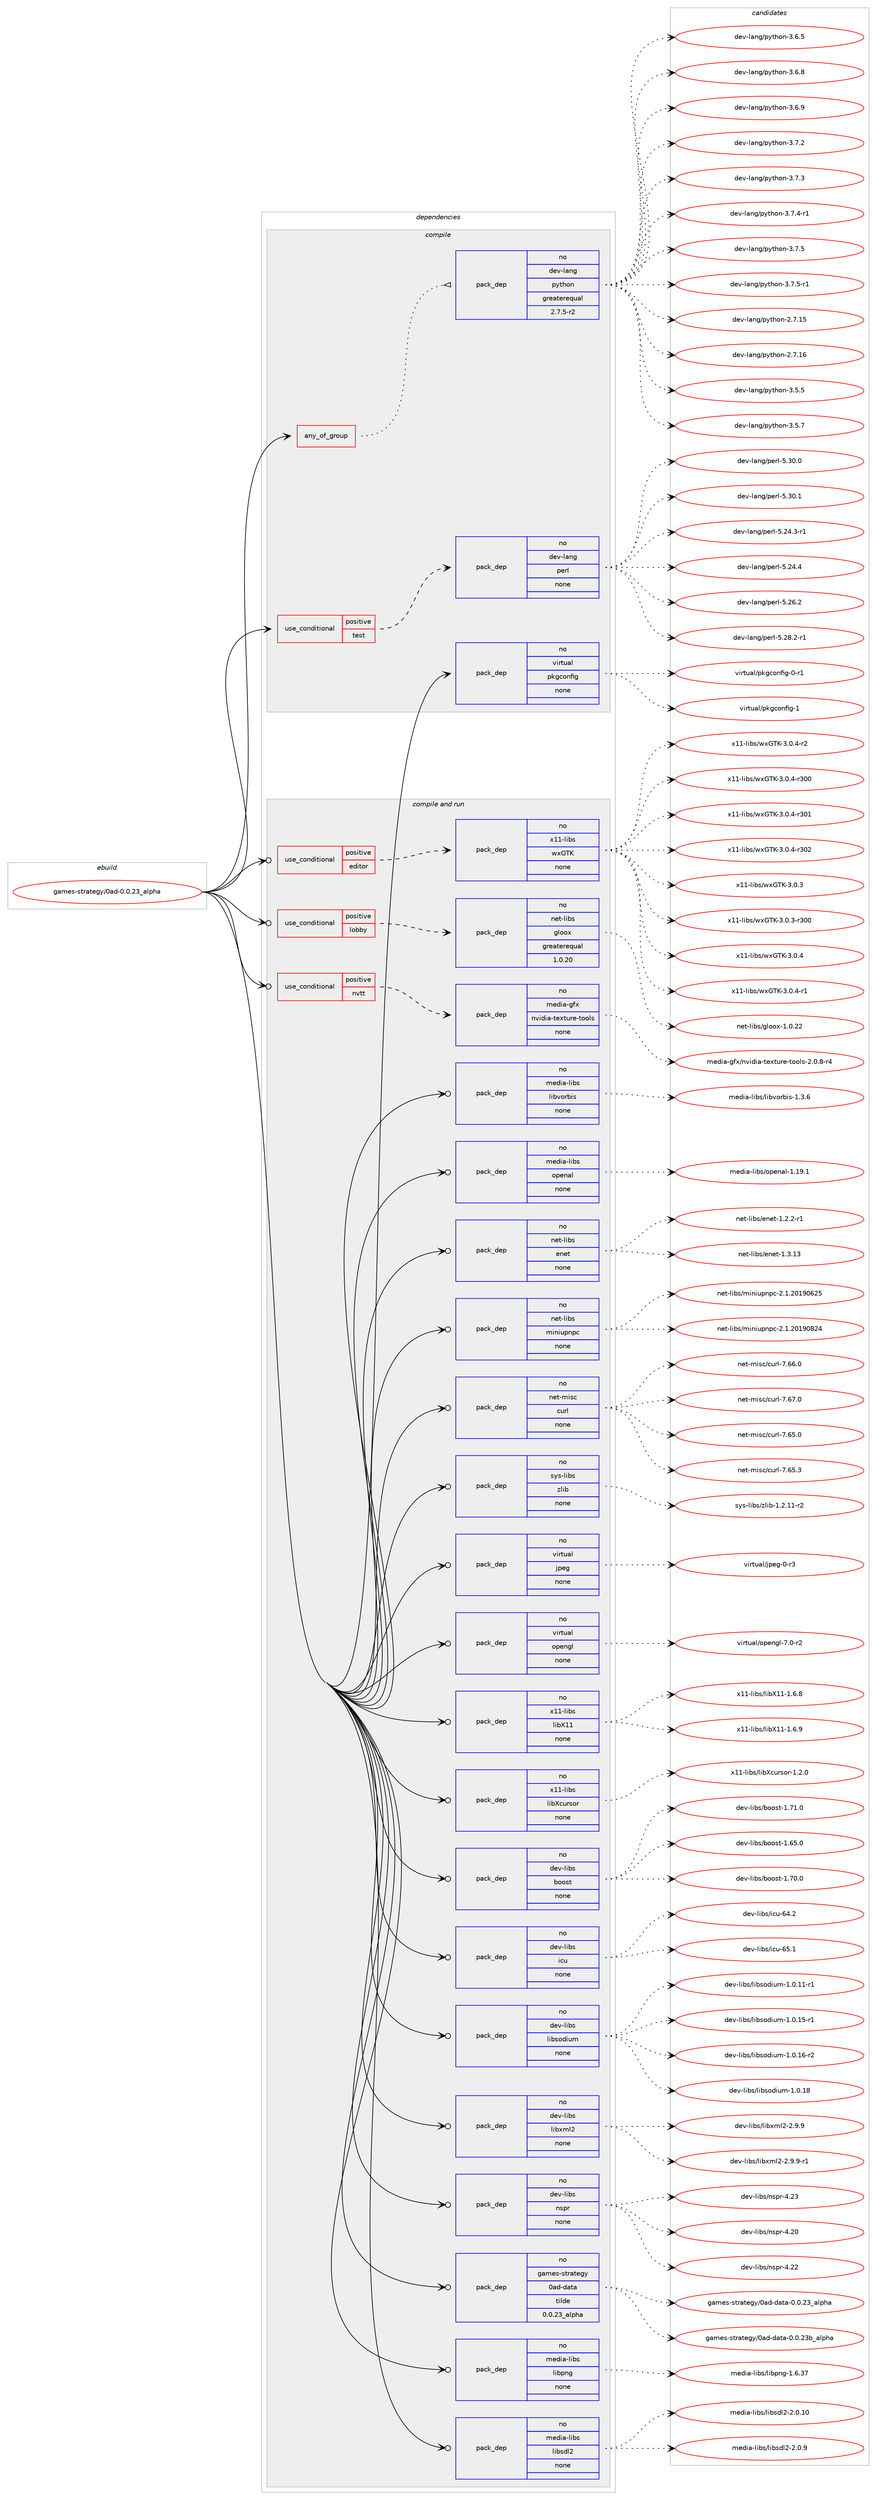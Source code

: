 digraph prolog {

# *************
# Graph options
# *************

newrank=true;
concentrate=true;
compound=true;
graph [rankdir=LR,fontname=Helvetica,fontsize=10,ranksep=1.5];#, ranksep=2.5, nodesep=0.2];
edge  [arrowhead=vee];
node  [fontname=Helvetica,fontsize=10];

# **********
# The ebuild
# **********

subgraph cluster_leftcol {
color=gray;
rank=same;
label=<<i>ebuild</i>>;
id [label="games-strategy/0ad-0.0.23_alpha", color=red, width=4, href="../games-strategy/0ad-0.0.23_alpha.svg"];
}

# ****************
# The dependencies
# ****************

subgraph cluster_midcol {
color=gray;
label=<<i>dependencies</i>>;
subgraph cluster_compile {
fillcolor="#eeeeee";
style=filled;
label=<<i>compile</i>>;
subgraph any12139 {
dependency743375 [label=<<TABLE BORDER="0" CELLBORDER="1" CELLSPACING="0" CELLPADDING="4"><TR><TD CELLPADDING="10">any_of_group</TD></TR></TABLE>>, shape=none, color=red];subgraph pack545620 {
dependency743376 [label=<<TABLE BORDER="0" CELLBORDER="1" CELLSPACING="0" CELLPADDING="4" WIDTH="220"><TR><TD ROWSPAN="6" CELLPADDING="30">pack_dep</TD></TR><TR><TD WIDTH="110">no</TD></TR><TR><TD>dev-lang</TD></TR><TR><TD>python</TD></TR><TR><TD>greaterequal</TD></TR><TR><TD>2.7.5-r2</TD></TR></TABLE>>, shape=none, color=blue];
}
dependency743375:e -> dependency743376:w [weight=20,style="dotted",arrowhead="oinv"];
}
id:e -> dependency743375:w [weight=20,style="solid",arrowhead="vee"];
subgraph cond185237 {
dependency743377 [label=<<TABLE BORDER="0" CELLBORDER="1" CELLSPACING="0" CELLPADDING="4"><TR><TD ROWSPAN="3" CELLPADDING="10">use_conditional</TD></TR><TR><TD>positive</TD></TR><TR><TD>test</TD></TR></TABLE>>, shape=none, color=red];
subgraph pack545621 {
dependency743378 [label=<<TABLE BORDER="0" CELLBORDER="1" CELLSPACING="0" CELLPADDING="4" WIDTH="220"><TR><TD ROWSPAN="6" CELLPADDING="30">pack_dep</TD></TR><TR><TD WIDTH="110">no</TD></TR><TR><TD>dev-lang</TD></TR><TR><TD>perl</TD></TR><TR><TD>none</TD></TR><TR><TD></TD></TR></TABLE>>, shape=none, color=blue];
}
dependency743377:e -> dependency743378:w [weight=20,style="dashed",arrowhead="vee"];
}
id:e -> dependency743377:w [weight=20,style="solid",arrowhead="vee"];
subgraph pack545622 {
dependency743379 [label=<<TABLE BORDER="0" CELLBORDER="1" CELLSPACING="0" CELLPADDING="4" WIDTH="220"><TR><TD ROWSPAN="6" CELLPADDING="30">pack_dep</TD></TR><TR><TD WIDTH="110">no</TD></TR><TR><TD>virtual</TD></TR><TR><TD>pkgconfig</TD></TR><TR><TD>none</TD></TR><TR><TD></TD></TR></TABLE>>, shape=none, color=blue];
}
id:e -> dependency743379:w [weight=20,style="solid",arrowhead="vee"];
}
subgraph cluster_compileandrun {
fillcolor="#eeeeee";
style=filled;
label=<<i>compile and run</i>>;
subgraph cond185238 {
dependency743380 [label=<<TABLE BORDER="0" CELLBORDER="1" CELLSPACING="0" CELLPADDING="4"><TR><TD ROWSPAN="3" CELLPADDING="10">use_conditional</TD></TR><TR><TD>positive</TD></TR><TR><TD>editor</TD></TR></TABLE>>, shape=none, color=red];
subgraph pack545623 {
dependency743381 [label=<<TABLE BORDER="0" CELLBORDER="1" CELLSPACING="0" CELLPADDING="4" WIDTH="220"><TR><TD ROWSPAN="6" CELLPADDING="30">pack_dep</TD></TR><TR><TD WIDTH="110">no</TD></TR><TR><TD>x11-libs</TD></TR><TR><TD>wxGTK</TD></TR><TR><TD>none</TD></TR><TR><TD></TD></TR></TABLE>>, shape=none, color=blue];
}
dependency743380:e -> dependency743381:w [weight=20,style="dashed",arrowhead="vee"];
}
id:e -> dependency743380:w [weight=20,style="solid",arrowhead="odotvee"];
subgraph cond185239 {
dependency743382 [label=<<TABLE BORDER="0" CELLBORDER="1" CELLSPACING="0" CELLPADDING="4"><TR><TD ROWSPAN="3" CELLPADDING="10">use_conditional</TD></TR><TR><TD>positive</TD></TR><TR><TD>lobby</TD></TR></TABLE>>, shape=none, color=red];
subgraph pack545624 {
dependency743383 [label=<<TABLE BORDER="0" CELLBORDER="1" CELLSPACING="0" CELLPADDING="4" WIDTH="220"><TR><TD ROWSPAN="6" CELLPADDING="30">pack_dep</TD></TR><TR><TD WIDTH="110">no</TD></TR><TR><TD>net-libs</TD></TR><TR><TD>gloox</TD></TR><TR><TD>greaterequal</TD></TR><TR><TD>1.0.20</TD></TR></TABLE>>, shape=none, color=blue];
}
dependency743382:e -> dependency743383:w [weight=20,style="dashed",arrowhead="vee"];
}
id:e -> dependency743382:w [weight=20,style="solid",arrowhead="odotvee"];
subgraph cond185240 {
dependency743384 [label=<<TABLE BORDER="0" CELLBORDER="1" CELLSPACING="0" CELLPADDING="4"><TR><TD ROWSPAN="3" CELLPADDING="10">use_conditional</TD></TR><TR><TD>positive</TD></TR><TR><TD>nvtt</TD></TR></TABLE>>, shape=none, color=red];
subgraph pack545625 {
dependency743385 [label=<<TABLE BORDER="0" CELLBORDER="1" CELLSPACING="0" CELLPADDING="4" WIDTH="220"><TR><TD ROWSPAN="6" CELLPADDING="30">pack_dep</TD></TR><TR><TD WIDTH="110">no</TD></TR><TR><TD>media-gfx</TD></TR><TR><TD>nvidia-texture-tools</TD></TR><TR><TD>none</TD></TR><TR><TD></TD></TR></TABLE>>, shape=none, color=blue];
}
dependency743384:e -> dependency743385:w [weight=20,style="dashed",arrowhead="vee"];
}
id:e -> dependency743384:w [weight=20,style="solid",arrowhead="odotvee"];
subgraph pack545626 {
dependency743386 [label=<<TABLE BORDER="0" CELLBORDER="1" CELLSPACING="0" CELLPADDING="4" WIDTH="220"><TR><TD ROWSPAN="6" CELLPADDING="30">pack_dep</TD></TR><TR><TD WIDTH="110">no</TD></TR><TR><TD>dev-libs</TD></TR><TR><TD>boost</TD></TR><TR><TD>none</TD></TR><TR><TD></TD></TR></TABLE>>, shape=none, color=blue];
}
id:e -> dependency743386:w [weight=20,style="solid",arrowhead="odotvee"];
subgraph pack545627 {
dependency743387 [label=<<TABLE BORDER="0" CELLBORDER="1" CELLSPACING="0" CELLPADDING="4" WIDTH="220"><TR><TD ROWSPAN="6" CELLPADDING="30">pack_dep</TD></TR><TR><TD WIDTH="110">no</TD></TR><TR><TD>dev-libs</TD></TR><TR><TD>icu</TD></TR><TR><TD>none</TD></TR><TR><TD></TD></TR></TABLE>>, shape=none, color=blue];
}
id:e -> dependency743387:w [weight=20,style="solid",arrowhead="odotvee"];
subgraph pack545628 {
dependency743388 [label=<<TABLE BORDER="0" CELLBORDER="1" CELLSPACING="0" CELLPADDING="4" WIDTH="220"><TR><TD ROWSPAN="6" CELLPADDING="30">pack_dep</TD></TR><TR><TD WIDTH="110">no</TD></TR><TR><TD>dev-libs</TD></TR><TR><TD>libsodium</TD></TR><TR><TD>none</TD></TR><TR><TD></TD></TR></TABLE>>, shape=none, color=blue];
}
id:e -> dependency743388:w [weight=20,style="solid",arrowhead="odotvee"];
subgraph pack545629 {
dependency743389 [label=<<TABLE BORDER="0" CELLBORDER="1" CELLSPACING="0" CELLPADDING="4" WIDTH="220"><TR><TD ROWSPAN="6" CELLPADDING="30">pack_dep</TD></TR><TR><TD WIDTH="110">no</TD></TR><TR><TD>dev-libs</TD></TR><TR><TD>libxml2</TD></TR><TR><TD>none</TD></TR><TR><TD></TD></TR></TABLE>>, shape=none, color=blue];
}
id:e -> dependency743389:w [weight=20,style="solid",arrowhead="odotvee"];
subgraph pack545630 {
dependency743390 [label=<<TABLE BORDER="0" CELLBORDER="1" CELLSPACING="0" CELLPADDING="4" WIDTH="220"><TR><TD ROWSPAN="6" CELLPADDING="30">pack_dep</TD></TR><TR><TD WIDTH="110">no</TD></TR><TR><TD>dev-libs</TD></TR><TR><TD>nspr</TD></TR><TR><TD>none</TD></TR><TR><TD></TD></TR></TABLE>>, shape=none, color=blue];
}
id:e -> dependency743390:w [weight=20,style="solid",arrowhead="odotvee"];
subgraph pack545631 {
dependency743391 [label=<<TABLE BORDER="0" CELLBORDER="1" CELLSPACING="0" CELLPADDING="4" WIDTH="220"><TR><TD ROWSPAN="6" CELLPADDING="30">pack_dep</TD></TR><TR><TD WIDTH="110">no</TD></TR><TR><TD>games-strategy</TD></TR><TR><TD>0ad-data</TD></TR><TR><TD>tilde</TD></TR><TR><TD>0.0.23_alpha</TD></TR></TABLE>>, shape=none, color=blue];
}
id:e -> dependency743391:w [weight=20,style="solid",arrowhead="odotvee"];
subgraph pack545632 {
dependency743392 [label=<<TABLE BORDER="0" CELLBORDER="1" CELLSPACING="0" CELLPADDING="4" WIDTH="220"><TR><TD ROWSPAN="6" CELLPADDING="30">pack_dep</TD></TR><TR><TD WIDTH="110">no</TD></TR><TR><TD>media-libs</TD></TR><TR><TD>libpng</TD></TR><TR><TD>none</TD></TR><TR><TD></TD></TR></TABLE>>, shape=none, color=blue];
}
id:e -> dependency743392:w [weight=20,style="solid",arrowhead="odotvee"];
subgraph pack545633 {
dependency743393 [label=<<TABLE BORDER="0" CELLBORDER="1" CELLSPACING="0" CELLPADDING="4" WIDTH="220"><TR><TD ROWSPAN="6" CELLPADDING="30">pack_dep</TD></TR><TR><TD WIDTH="110">no</TD></TR><TR><TD>media-libs</TD></TR><TR><TD>libsdl2</TD></TR><TR><TD>none</TD></TR><TR><TD></TD></TR></TABLE>>, shape=none, color=blue];
}
id:e -> dependency743393:w [weight=20,style="solid",arrowhead="odotvee"];
subgraph pack545634 {
dependency743394 [label=<<TABLE BORDER="0" CELLBORDER="1" CELLSPACING="0" CELLPADDING="4" WIDTH="220"><TR><TD ROWSPAN="6" CELLPADDING="30">pack_dep</TD></TR><TR><TD WIDTH="110">no</TD></TR><TR><TD>media-libs</TD></TR><TR><TD>libvorbis</TD></TR><TR><TD>none</TD></TR><TR><TD></TD></TR></TABLE>>, shape=none, color=blue];
}
id:e -> dependency743394:w [weight=20,style="solid",arrowhead="odotvee"];
subgraph pack545635 {
dependency743395 [label=<<TABLE BORDER="0" CELLBORDER="1" CELLSPACING="0" CELLPADDING="4" WIDTH="220"><TR><TD ROWSPAN="6" CELLPADDING="30">pack_dep</TD></TR><TR><TD WIDTH="110">no</TD></TR><TR><TD>media-libs</TD></TR><TR><TD>openal</TD></TR><TR><TD>none</TD></TR><TR><TD></TD></TR></TABLE>>, shape=none, color=blue];
}
id:e -> dependency743395:w [weight=20,style="solid",arrowhead="odotvee"];
subgraph pack545636 {
dependency743396 [label=<<TABLE BORDER="0" CELLBORDER="1" CELLSPACING="0" CELLPADDING="4" WIDTH="220"><TR><TD ROWSPAN="6" CELLPADDING="30">pack_dep</TD></TR><TR><TD WIDTH="110">no</TD></TR><TR><TD>net-libs</TD></TR><TR><TD>enet</TD></TR><TR><TD>none</TD></TR><TR><TD></TD></TR></TABLE>>, shape=none, color=blue];
}
id:e -> dependency743396:w [weight=20,style="solid",arrowhead="odotvee"];
subgraph pack545637 {
dependency743397 [label=<<TABLE BORDER="0" CELLBORDER="1" CELLSPACING="0" CELLPADDING="4" WIDTH="220"><TR><TD ROWSPAN="6" CELLPADDING="30">pack_dep</TD></TR><TR><TD WIDTH="110">no</TD></TR><TR><TD>net-libs</TD></TR><TR><TD>miniupnpc</TD></TR><TR><TD>none</TD></TR><TR><TD></TD></TR></TABLE>>, shape=none, color=blue];
}
id:e -> dependency743397:w [weight=20,style="solid",arrowhead="odotvee"];
subgraph pack545638 {
dependency743398 [label=<<TABLE BORDER="0" CELLBORDER="1" CELLSPACING="0" CELLPADDING="4" WIDTH="220"><TR><TD ROWSPAN="6" CELLPADDING="30">pack_dep</TD></TR><TR><TD WIDTH="110">no</TD></TR><TR><TD>net-misc</TD></TR><TR><TD>curl</TD></TR><TR><TD>none</TD></TR><TR><TD></TD></TR></TABLE>>, shape=none, color=blue];
}
id:e -> dependency743398:w [weight=20,style="solid",arrowhead="odotvee"];
subgraph pack545639 {
dependency743399 [label=<<TABLE BORDER="0" CELLBORDER="1" CELLSPACING="0" CELLPADDING="4" WIDTH="220"><TR><TD ROWSPAN="6" CELLPADDING="30">pack_dep</TD></TR><TR><TD WIDTH="110">no</TD></TR><TR><TD>sys-libs</TD></TR><TR><TD>zlib</TD></TR><TR><TD>none</TD></TR><TR><TD></TD></TR></TABLE>>, shape=none, color=blue];
}
id:e -> dependency743399:w [weight=20,style="solid",arrowhead="odotvee"];
subgraph pack545640 {
dependency743400 [label=<<TABLE BORDER="0" CELLBORDER="1" CELLSPACING="0" CELLPADDING="4" WIDTH="220"><TR><TD ROWSPAN="6" CELLPADDING="30">pack_dep</TD></TR><TR><TD WIDTH="110">no</TD></TR><TR><TD>virtual</TD></TR><TR><TD>jpeg</TD></TR><TR><TD>none</TD></TR><TR><TD></TD></TR></TABLE>>, shape=none, color=blue];
}
id:e -> dependency743400:w [weight=20,style="solid",arrowhead="odotvee"];
subgraph pack545641 {
dependency743401 [label=<<TABLE BORDER="0" CELLBORDER="1" CELLSPACING="0" CELLPADDING="4" WIDTH="220"><TR><TD ROWSPAN="6" CELLPADDING="30">pack_dep</TD></TR><TR><TD WIDTH="110">no</TD></TR><TR><TD>virtual</TD></TR><TR><TD>opengl</TD></TR><TR><TD>none</TD></TR><TR><TD></TD></TR></TABLE>>, shape=none, color=blue];
}
id:e -> dependency743401:w [weight=20,style="solid",arrowhead="odotvee"];
subgraph pack545642 {
dependency743402 [label=<<TABLE BORDER="0" CELLBORDER="1" CELLSPACING="0" CELLPADDING="4" WIDTH="220"><TR><TD ROWSPAN="6" CELLPADDING="30">pack_dep</TD></TR><TR><TD WIDTH="110">no</TD></TR><TR><TD>x11-libs</TD></TR><TR><TD>libX11</TD></TR><TR><TD>none</TD></TR><TR><TD></TD></TR></TABLE>>, shape=none, color=blue];
}
id:e -> dependency743402:w [weight=20,style="solid",arrowhead="odotvee"];
subgraph pack545643 {
dependency743403 [label=<<TABLE BORDER="0" CELLBORDER="1" CELLSPACING="0" CELLPADDING="4" WIDTH="220"><TR><TD ROWSPAN="6" CELLPADDING="30">pack_dep</TD></TR><TR><TD WIDTH="110">no</TD></TR><TR><TD>x11-libs</TD></TR><TR><TD>libXcursor</TD></TR><TR><TD>none</TD></TR><TR><TD></TD></TR></TABLE>>, shape=none, color=blue];
}
id:e -> dependency743403:w [weight=20,style="solid",arrowhead="odotvee"];
}
subgraph cluster_run {
fillcolor="#eeeeee";
style=filled;
label=<<i>run</i>>;
}
}

# **************
# The candidates
# **************

subgraph cluster_choices {
rank=same;
color=gray;
label=<<i>candidates</i>>;

subgraph choice545620 {
color=black;
nodesep=1;
choice10010111845108971101034711212111610411111045504655464953 [label="dev-lang/python-2.7.15", color=red, width=4,href="../dev-lang/python-2.7.15.svg"];
choice10010111845108971101034711212111610411111045504655464954 [label="dev-lang/python-2.7.16", color=red, width=4,href="../dev-lang/python-2.7.16.svg"];
choice100101118451089711010347112121116104111110455146534653 [label="dev-lang/python-3.5.5", color=red, width=4,href="../dev-lang/python-3.5.5.svg"];
choice100101118451089711010347112121116104111110455146534655 [label="dev-lang/python-3.5.7", color=red, width=4,href="../dev-lang/python-3.5.7.svg"];
choice100101118451089711010347112121116104111110455146544653 [label="dev-lang/python-3.6.5", color=red, width=4,href="../dev-lang/python-3.6.5.svg"];
choice100101118451089711010347112121116104111110455146544656 [label="dev-lang/python-3.6.8", color=red, width=4,href="../dev-lang/python-3.6.8.svg"];
choice100101118451089711010347112121116104111110455146544657 [label="dev-lang/python-3.6.9", color=red, width=4,href="../dev-lang/python-3.6.9.svg"];
choice100101118451089711010347112121116104111110455146554650 [label="dev-lang/python-3.7.2", color=red, width=4,href="../dev-lang/python-3.7.2.svg"];
choice100101118451089711010347112121116104111110455146554651 [label="dev-lang/python-3.7.3", color=red, width=4,href="../dev-lang/python-3.7.3.svg"];
choice1001011184510897110103471121211161041111104551465546524511449 [label="dev-lang/python-3.7.4-r1", color=red, width=4,href="../dev-lang/python-3.7.4-r1.svg"];
choice100101118451089711010347112121116104111110455146554653 [label="dev-lang/python-3.7.5", color=red, width=4,href="../dev-lang/python-3.7.5.svg"];
choice1001011184510897110103471121211161041111104551465546534511449 [label="dev-lang/python-3.7.5-r1", color=red, width=4,href="../dev-lang/python-3.7.5-r1.svg"];
dependency743376:e -> choice10010111845108971101034711212111610411111045504655464953:w [style=dotted,weight="100"];
dependency743376:e -> choice10010111845108971101034711212111610411111045504655464954:w [style=dotted,weight="100"];
dependency743376:e -> choice100101118451089711010347112121116104111110455146534653:w [style=dotted,weight="100"];
dependency743376:e -> choice100101118451089711010347112121116104111110455146534655:w [style=dotted,weight="100"];
dependency743376:e -> choice100101118451089711010347112121116104111110455146544653:w [style=dotted,weight="100"];
dependency743376:e -> choice100101118451089711010347112121116104111110455146544656:w [style=dotted,weight="100"];
dependency743376:e -> choice100101118451089711010347112121116104111110455146544657:w [style=dotted,weight="100"];
dependency743376:e -> choice100101118451089711010347112121116104111110455146554650:w [style=dotted,weight="100"];
dependency743376:e -> choice100101118451089711010347112121116104111110455146554651:w [style=dotted,weight="100"];
dependency743376:e -> choice1001011184510897110103471121211161041111104551465546524511449:w [style=dotted,weight="100"];
dependency743376:e -> choice100101118451089711010347112121116104111110455146554653:w [style=dotted,weight="100"];
dependency743376:e -> choice1001011184510897110103471121211161041111104551465546534511449:w [style=dotted,weight="100"];
}
subgraph choice545621 {
color=black;
nodesep=1;
choice100101118451089711010347112101114108455346505246514511449 [label="dev-lang/perl-5.24.3-r1", color=red, width=4,href="../dev-lang/perl-5.24.3-r1.svg"];
choice10010111845108971101034711210111410845534650524652 [label="dev-lang/perl-5.24.4", color=red, width=4,href="../dev-lang/perl-5.24.4.svg"];
choice10010111845108971101034711210111410845534650544650 [label="dev-lang/perl-5.26.2", color=red, width=4,href="../dev-lang/perl-5.26.2.svg"];
choice100101118451089711010347112101114108455346505646504511449 [label="dev-lang/perl-5.28.2-r1", color=red, width=4,href="../dev-lang/perl-5.28.2-r1.svg"];
choice10010111845108971101034711210111410845534651484648 [label="dev-lang/perl-5.30.0", color=red, width=4,href="../dev-lang/perl-5.30.0.svg"];
choice10010111845108971101034711210111410845534651484649 [label="dev-lang/perl-5.30.1", color=red, width=4,href="../dev-lang/perl-5.30.1.svg"];
dependency743378:e -> choice100101118451089711010347112101114108455346505246514511449:w [style=dotted,weight="100"];
dependency743378:e -> choice10010111845108971101034711210111410845534650524652:w [style=dotted,weight="100"];
dependency743378:e -> choice10010111845108971101034711210111410845534650544650:w [style=dotted,weight="100"];
dependency743378:e -> choice100101118451089711010347112101114108455346505646504511449:w [style=dotted,weight="100"];
dependency743378:e -> choice10010111845108971101034711210111410845534651484648:w [style=dotted,weight="100"];
dependency743378:e -> choice10010111845108971101034711210111410845534651484649:w [style=dotted,weight="100"];
}
subgraph choice545622 {
color=black;
nodesep=1;
choice11810511411611797108471121071039911111010210510345484511449 [label="virtual/pkgconfig-0-r1", color=red, width=4,href="../virtual/pkgconfig-0-r1.svg"];
choice1181051141161179710847112107103991111101021051034549 [label="virtual/pkgconfig-1", color=red, width=4,href="../virtual/pkgconfig-1.svg"];
dependency743379:e -> choice11810511411611797108471121071039911111010210510345484511449:w [style=dotted,weight="100"];
dependency743379:e -> choice1181051141161179710847112107103991111101021051034549:w [style=dotted,weight="100"];
}
subgraph choice545623 {
color=black;
nodesep=1;
choice1204949451081059811547119120718475455146484651 [label="x11-libs/wxGTK-3.0.3", color=red, width=4,href="../x11-libs/wxGTK-3.0.3.svg"];
choice120494945108105981154711912071847545514648465145114514848 [label="x11-libs/wxGTK-3.0.3-r300", color=red, width=4,href="../x11-libs/wxGTK-3.0.3-r300.svg"];
choice1204949451081059811547119120718475455146484652 [label="x11-libs/wxGTK-3.0.4", color=red, width=4,href="../x11-libs/wxGTK-3.0.4.svg"];
choice12049494510810598115471191207184754551464846524511449 [label="x11-libs/wxGTK-3.0.4-r1", color=red, width=4,href="../x11-libs/wxGTK-3.0.4-r1.svg"];
choice12049494510810598115471191207184754551464846524511450 [label="x11-libs/wxGTK-3.0.4-r2", color=red, width=4,href="../x11-libs/wxGTK-3.0.4-r2.svg"];
choice120494945108105981154711912071847545514648465245114514848 [label="x11-libs/wxGTK-3.0.4-r300", color=red, width=4,href="../x11-libs/wxGTK-3.0.4-r300.svg"];
choice120494945108105981154711912071847545514648465245114514849 [label="x11-libs/wxGTK-3.0.4-r301", color=red, width=4,href="../x11-libs/wxGTK-3.0.4-r301.svg"];
choice120494945108105981154711912071847545514648465245114514850 [label="x11-libs/wxGTK-3.0.4-r302", color=red, width=4,href="../x11-libs/wxGTK-3.0.4-r302.svg"];
dependency743381:e -> choice1204949451081059811547119120718475455146484651:w [style=dotted,weight="100"];
dependency743381:e -> choice120494945108105981154711912071847545514648465145114514848:w [style=dotted,weight="100"];
dependency743381:e -> choice1204949451081059811547119120718475455146484652:w [style=dotted,weight="100"];
dependency743381:e -> choice12049494510810598115471191207184754551464846524511449:w [style=dotted,weight="100"];
dependency743381:e -> choice12049494510810598115471191207184754551464846524511450:w [style=dotted,weight="100"];
dependency743381:e -> choice120494945108105981154711912071847545514648465245114514848:w [style=dotted,weight="100"];
dependency743381:e -> choice120494945108105981154711912071847545514648465245114514849:w [style=dotted,weight="100"];
dependency743381:e -> choice120494945108105981154711912071847545514648465245114514850:w [style=dotted,weight="100"];
}
subgraph choice545624 {
color=black;
nodesep=1;
choice11010111645108105981154710310811111112045494648465050 [label="net-libs/gloox-1.0.22", color=red, width=4,href="../net-libs/gloox-1.0.22.svg"];
dependency743383:e -> choice11010111645108105981154710310811111112045494648465050:w [style=dotted,weight="100"];
}
subgraph choice545625 {
color=black;
nodesep=1;
choice1091011001059745103102120471101181051001059745116101120116117114101451161111111081154550464846564511452 [label="media-gfx/nvidia-texture-tools-2.0.8-r4", color=red, width=4,href="../media-gfx/nvidia-texture-tools-2.0.8-r4.svg"];
dependency743385:e -> choice1091011001059745103102120471101181051001059745116101120116117114101451161111111081154550464846564511452:w [style=dotted,weight="100"];
}
subgraph choice545626 {
color=black;
nodesep=1;
choice1001011184510810598115479811111111511645494654534648 [label="dev-libs/boost-1.65.0", color=red, width=4,href="../dev-libs/boost-1.65.0.svg"];
choice1001011184510810598115479811111111511645494655484648 [label="dev-libs/boost-1.70.0", color=red, width=4,href="../dev-libs/boost-1.70.0.svg"];
choice1001011184510810598115479811111111511645494655494648 [label="dev-libs/boost-1.71.0", color=red, width=4,href="../dev-libs/boost-1.71.0.svg"];
dependency743386:e -> choice1001011184510810598115479811111111511645494654534648:w [style=dotted,weight="100"];
dependency743386:e -> choice1001011184510810598115479811111111511645494655484648:w [style=dotted,weight="100"];
dependency743386:e -> choice1001011184510810598115479811111111511645494655494648:w [style=dotted,weight="100"];
}
subgraph choice545627 {
color=black;
nodesep=1;
choice100101118451081059811547105991174554524650 [label="dev-libs/icu-64.2", color=red, width=4,href="../dev-libs/icu-64.2.svg"];
choice100101118451081059811547105991174554534649 [label="dev-libs/icu-65.1", color=red, width=4,href="../dev-libs/icu-65.1.svg"];
dependency743387:e -> choice100101118451081059811547105991174554524650:w [style=dotted,weight="100"];
dependency743387:e -> choice100101118451081059811547105991174554534649:w [style=dotted,weight="100"];
}
subgraph choice545628 {
color=black;
nodesep=1;
choice10010111845108105981154710810598115111100105117109454946484649494511449 [label="dev-libs/libsodium-1.0.11-r1", color=red, width=4,href="../dev-libs/libsodium-1.0.11-r1.svg"];
choice10010111845108105981154710810598115111100105117109454946484649534511449 [label="dev-libs/libsodium-1.0.15-r1", color=red, width=4,href="../dev-libs/libsodium-1.0.15-r1.svg"];
choice10010111845108105981154710810598115111100105117109454946484649544511450 [label="dev-libs/libsodium-1.0.16-r2", color=red, width=4,href="../dev-libs/libsodium-1.0.16-r2.svg"];
choice1001011184510810598115471081059811511110010511710945494648464956 [label="dev-libs/libsodium-1.0.18", color=red, width=4,href="../dev-libs/libsodium-1.0.18.svg"];
dependency743388:e -> choice10010111845108105981154710810598115111100105117109454946484649494511449:w [style=dotted,weight="100"];
dependency743388:e -> choice10010111845108105981154710810598115111100105117109454946484649534511449:w [style=dotted,weight="100"];
dependency743388:e -> choice10010111845108105981154710810598115111100105117109454946484649544511450:w [style=dotted,weight="100"];
dependency743388:e -> choice1001011184510810598115471081059811511110010511710945494648464956:w [style=dotted,weight="100"];
}
subgraph choice545629 {
color=black;
nodesep=1;
choice1001011184510810598115471081059812010910850455046574657 [label="dev-libs/libxml2-2.9.9", color=red, width=4,href="../dev-libs/libxml2-2.9.9.svg"];
choice10010111845108105981154710810598120109108504550465746574511449 [label="dev-libs/libxml2-2.9.9-r1", color=red, width=4,href="../dev-libs/libxml2-2.9.9-r1.svg"];
dependency743389:e -> choice1001011184510810598115471081059812010910850455046574657:w [style=dotted,weight="100"];
dependency743389:e -> choice10010111845108105981154710810598120109108504550465746574511449:w [style=dotted,weight="100"];
}
subgraph choice545630 {
color=black;
nodesep=1;
choice1001011184510810598115471101151121144552465048 [label="dev-libs/nspr-4.20", color=red, width=4,href="../dev-libs/nspr-4.20.svg"];
choice1001011184510810598115471101151121144552465050 [label="dev-libs/nspr-4.22", color=red, width=4,href="../dev-libs/nspr-4.22.svg"];
choice1001011184510810598115471101151121144552465051 [label="dev-libs/nspr-4.23", color=red, width=4,href="../dev-libs/nspr-4.23.svg"];
dependency743390:e -> choice1001011184510810598115471101151121144552465048:w [style=dotted,weight="100"];
dependency743390:e -> choice1001011184510810598115471101151121144552465050:w [style=dotted,weight="100"];
dependency743390:e -> choice1001011184510810598115471101151121144552465051:w [style=dotted,weight="100"];
}
subgraph choice545631 {
color=black;
nodesep=1;
choice10397109101115451151161149711610110312147489710045100971169745484648465051959710811210497 [label="games-strategy/0ad-data-0.0.23_alpha", color=red, width=4,href="../games-strategy/0ad-data-0.0.23_alpha.svg"];
choice1039710910111545115116114971161011031214748971004510097116974548464846505198959710811210497 [label="games-strategy/0ad-data-0.0.23b_alpha", color=red, width=4,href="../games-strategy/0ad-data-0.0.23b_alpha.svg"];
dependency743391:e -> choice10397109101115451151161149711610110312147489710045100971169745484648465051959710811210497:w [style=dotted,weight="100"];
dependency743391:e -> choice1039710910111545115116114971161011031214748971004510097116974548464846505198959710811210497:w [style=dotted,weight="100"];
}
subgraph choice545632 {
color=black;
nodesep=1;
choice109101100105974510810598115471081059811211010345494654465155 [label="media-libs/libpng-1.6.37", color=red, width=4,href="../media-libs/libpng-1.6.37.svg"];
dependency743392:e -> choice109101100105974510810598115471081059811211010345494654465155:w [style=dotted,weight="100"];
}
subgraph choice545633 {
color=black;
nodesep=1;
choice10910110010597451081059811547108105981151001085045504648464948 [label="media-libs/libsdl2-2.0.10", color=red, width=4,href="../media-libs/libsdl2-2.0.10.svg"];
choice109101100105974510810598115471081059811510010850455046484657 [label="media-libs/libsdl2-2.0.9", color=red, width=4,href="../media-libs/libsdl2-2.0.9.svg"];
dependency743393:e -> choice10910110010597451081059811547108105981151001085045504648464948:w [style=dotted,weight="100"];
dependency743393:e -> choice109101100105974510810598115471081059811510010850455046484657:w [style=dotted,weight="100"];
}
subgraph choice545634 {
color=black;
nodesep=1;
choice109101100105974510810598115471081059811811111498105115454946514654 [label="media-libs/libvorbis-1.3.6", color=red, width=4,href="../media-libs/libvorbis-1.3.6.svg"];
dependency743394:e -> choice109101100105974510810598115471081059811811111498105115454946514654:w [style=dotted,weight="100"];
}
subgraph choice545635 {
color=black;
nodesep=1;
choice109101100105974510810598115471111121011109710845494649574649 [label="media-libs/openal-1.19.1", color=red, width=4,href="../media-libs/openal-1.19.1.svg"];
dependency743395:e -> choice109101100105974510810598115471111121011109710845494649574649:w [style=dotted,weight="100"];
}
subgraph choice545636 {
color=black;
nodesep=1;
choice1101011164510810598115471011101011164549465046504511449 [label="net-libs/enet-1.2.2-r1", color=red, width=4,href="../net-libs/enet-1.2.2-r1.svg"];
choice11010111645108105981154710111010111645494651464951 [label="net-libs/enet-1.3.13", color=red, width=4,href="../net-libs/enet-1.3.13.svg"];
dependency743396:e -> choice1101011164510810598115471011101011164549465046504511449:w [style=dotted,weight="100"];
dependency743396:e -> choice11010111645108105981154710111010111645494651464951:w [style=dotted,weight="100"];
}
subgraph choice545637 {
color=black;
nodesep=1;
choice1101011164510810598115471091051101051171121101129945504649465048495748545053 [label="net-libs/miniupnpc-2.1.20190625", color=red, width=4,href="../net-libs/miniupnpc-2.1.20190625.svg"];
choice1101011164510810598115471091051101051171121101129945504649465048495748565052 [label="net-libs/miniupnpc-2.1.20190824", color=red, width=4,href="../net-libs/miniupnpc-2.1.20190824.svg"];
dependency743397:e -> choice1101011164510810598115471091051101051171121101129945504649465048495748545053:w [style=dotted,weight="100"];
dependency743397:e -> choice1101011164510810598115471091051101051171121101129945504649465048495748565052:w [style=dotted,weight="100"];
}
subgraph choice545638 {
color=black;
nodesep=1;
choice1101011164510910511599479911711410845554654534648 [label="net-misc/curl-7.65.0", color=red, width=4,href="../net-misc/curl-7.65.0.svg"];
choice1101011164510910511599479911711410845554654534651 [label="net-misc/curl-7.65.3", color=red, width=4,href="../net-misc/curl-7.65.3.svg"];
choice1101011164510910511599479911711410845554654544648 [label="net-misc/curl-7.66.0", color=red, width=4,href="../net-misc/curl-7.66.0.svg"];
choice1101011164510910511599479911711410845554654554648 [label="net-misc/curl-7.67.0", color=red, width=4,href="../net-misc/curl-7.67.0.svg"];
dependency743398:e -> choice1101011164510910511599479911711410845554654534648:w [style=dotted,weight="100"];
dependency743398:e -> choice1101011164510910511599479911711410845554654534651:w [style=dotted,weight="100"];
dependency743398:e -> choice1101011164510910511599479911711410845554654544648:w [style=dotted,weight="100"];
dependency743398:e -> choice1101011164510910511599479911711410845554654554648:w [style=dotted,weight="100"];
}
subgraph choice545639 {
color=black;
nodesep=1;
choice11512111545108105981154712210810598454946504649494511450 [label="sys-libs/zlib-1.2.11-r2", color=red, width=4,href="../sys-libs/zlib-1.2.11-r2.svg"];
dependency743399:e -> choice11512111545108105981154712210810598454946504649494511450:w [style=dotted,weight="100"];
}
subgraph choice545640 {
color=black;
nodesep=1;
choice118105114116117971084710611210110345484511451 [label="virtual/jpeg-0-r3", color=red, width=4,href="../virtual/jpeg-0-r3.svg"];
dependency743400:e -> choice118105114116117971084710611210110345484511451:w [style=dotted,weight="100"];
}
subgraph choice545641 {
color=black;
nodesep=1;
choice1181051141161179710847111112101110103108455546484511450 [label="virtual/opengl-7.0-r2", color=red, width=4,href="../virtual/opengl-7.0-r2.svg"];
dependency743401:e -> choice1181051141161179710847111112101110103108455546484511450:w [style=dotted,weight="100"];
}
subgraph choice545642 {
color=black;
nodesep=1;
choice120494945108105981154710810598884949454946544656 [label="x11-libs/libX11-1.6.8", color=red, width=4,href="../x11-libs/libX11-1.6.8.svg"];
choice120494945108105981154710810598884949454946544657 [label="x11-libs/libX11-1.6.9", color=red, width=4,href="../x11-libs/libX11-1.6.9.svg"];
dependency743402:e -> choice120494945108105981154710810598884949454946544656:w [style=dotted,weight="100"];
dependency743402:e -> choice120494945108105981154710810598884949454946544657:w [style=dotted,weight="100"];
}
subgraph choice545643 {
color=black;
nodesep=1;
choice1204949451081059811547108105988899117114115111114454946504648 [label="x11-libs/libXcursor-1.2.0", color=red, width=4,href="../x11-libs/libXcursor-1.2.0.svg"];
dependency743403:e -> choice1204949451081059811547108105988899117114115111114454946504648:w [style=dotted,weight="100"];
}
}

}
